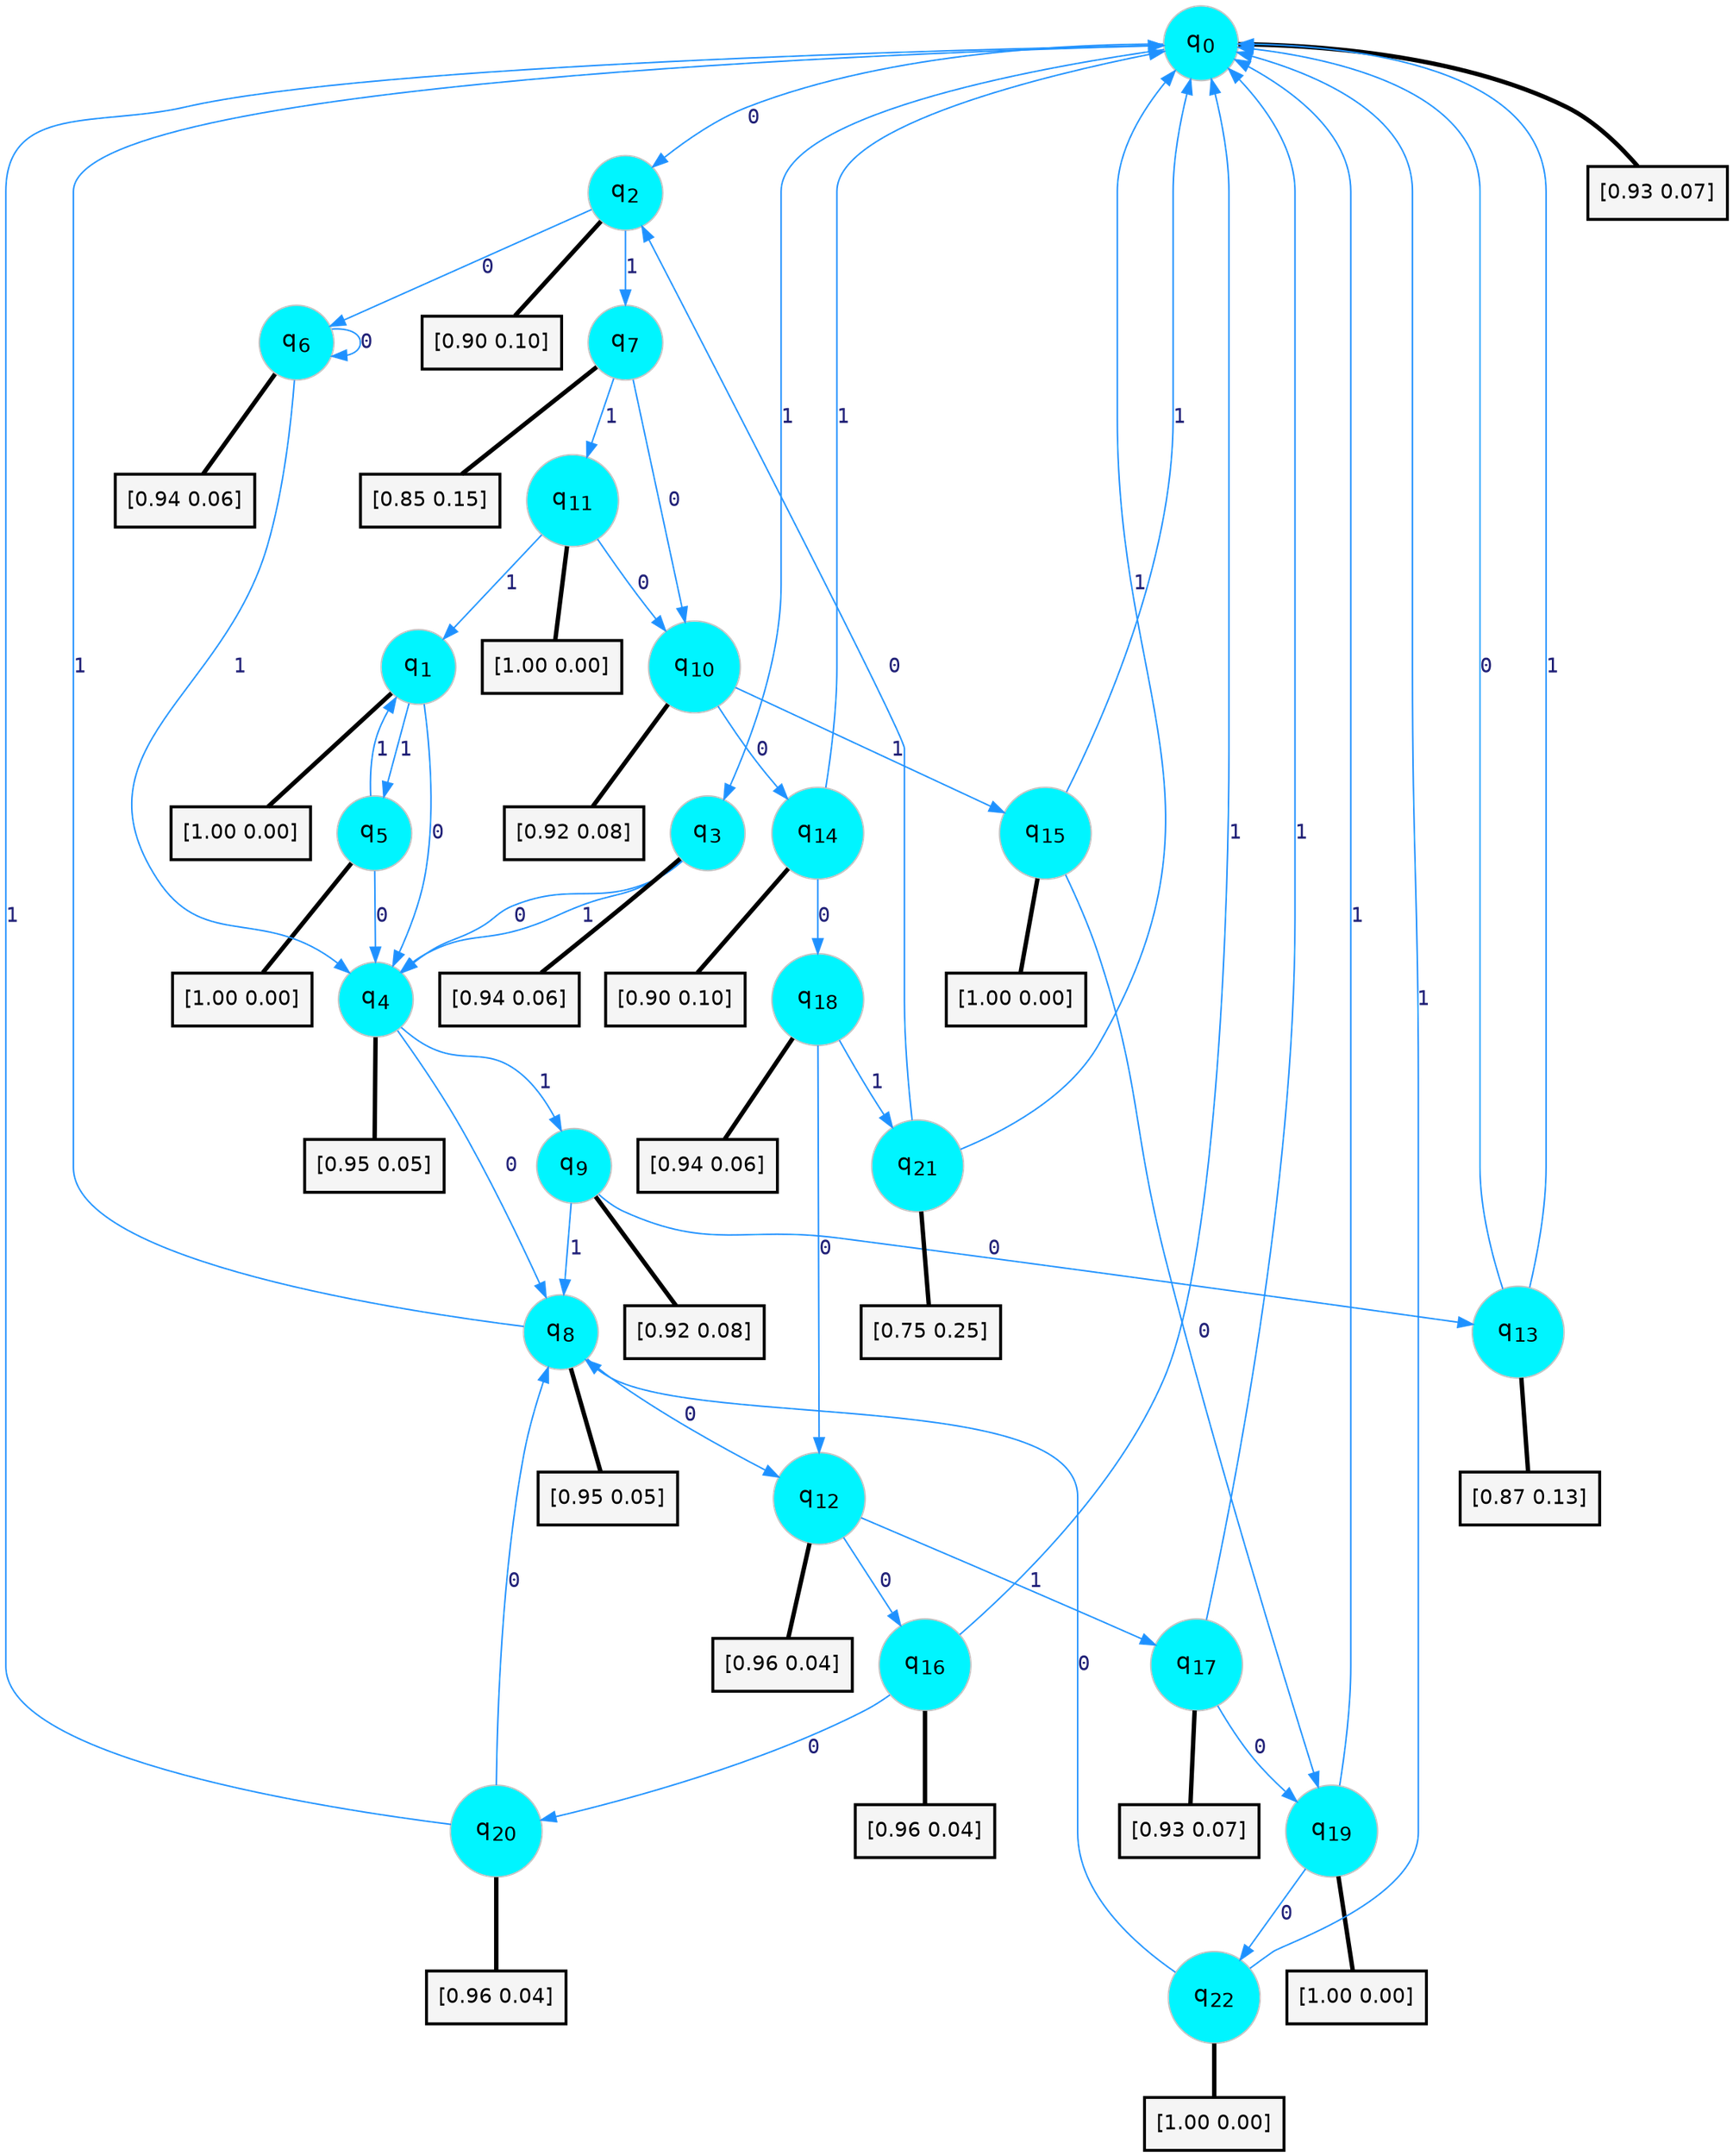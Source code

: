 digraph G {
graph [
bgcolor=transparent, dpi=300, rankdir=TD, size="40,25"];
node [
color=gray, fillcolor=turquoise1, fontcolor=black, fontname=Helvetica, fontsize=16, fontweight=bold, shape=circle, style=filled];
edge [
arrowsize=1, color=dodgerblue1, fontcolor=midnightblue, fontname=courier, fontweight=bold, penwidth=1, style=solid, weight=20];
0[label=<q<SUB>0</SUB>>];
1[label=<q<SUB>1</SUB>>];
2[label=<q<SUB>2</SUB>>];
3[label=<q<SUB>3</SUB>>];
4[label=<q<SUB>4</SUB>>];
5[label=<q<SUB>5</SUB>>];
6[label=<q<SUB>6</SUB>>];
7[label=<q<SUB>7</SUB>>];
8[label=<q<SUB>8</SUB>>];
9[label=<q<SUB>9</SUB>>];
10[label=<q<SUB>10</SUB>>];
11[label=<q<SUB>11</SUB>>];
12[label=<q<SUB>12</SUB>>];
13[label=<q<SUB>13</SUB>>];
14[label=<q<SUB>14</SUB>>];
15[label=<q<SUB>15</SUB>>];
16[label=<q<SUB>16</SUB>>];
17[label=<q<SUB>17</SUB>>];
18[label=<q<SUB>18</SUB>>];
19[label=<q<SUB>19</SUB>>];
20[label=<q<SUB>20</SUB>>];
21[label=<q<SUB>21</SUB>>];
22[label=<q<SUB>22</SUB>>];
23[label="[0.93 0.07]", shape=box,fontcolor=black, fontname=Helvetica, fontsize=14, penwidth=2, fillcolor=whitesmoke,color=black];
24[label="[1.00 0.00]", shape=box,fontcolor=black, fontname=Helvetica, fontsize=14, penwidth=2, fillcolor=whitesmoke,color=black];
25[label="[0.90 0.10]", shape=box,fontcolor=black, fontname=Helvetica, fontsize=14, penwidth=2, fillcolor=whitesmoke,color=black];
26[label="[0.94 0.06]", shape=box,fontcolor=black, fontname=Helvetica, fontsize=14, penwidth=2, fillcolor=whitesmoke,color=black];
27[label="[0.95 0.05]", shape=box,fontcolor=black, fontname=Helvetica, fontsize=14, penwidth=2, fillcolor=whitesmoke,color=black];
28[label="[1.00 0.00]", shape=box,fontcolor=black, fontname=Helvetica, fontsize=14, penwidth=2, fillcolor=whitesmoke,color=black];
29[label="[0.94 0.06]", shape=box,fontcolor=black, fontname=Helvetica, fontsize=14, penwidth=2, fillcolor=whitesmoke,color=black];
30[label="[0.85 0.15]", shape=box,fontcolor=black, fontname=Helvetica, fontsize=14, penwidth=2, fillcolor=whitesmoke,color=black];
31[label="[0.95 0.05]", shape=box,fontcolor=black, fontname=Helvetica, fontsize=14, penwidth=2, fillcolor=whitesmoke,color=black];
32[label="[0.92 0.08]", shape=box,fontcolor=black, fontname=Helvetica, fontsize=14, penwidth=2, fillcolor=whitesmoke,color=black];
33[label="[0.92 0.08]", shape=box,fontcolor=black, fontname=Helvetica, fontsize=14, penwidth=2, fillcolor=whitesmoke,color=black];
34[label="[1.00 0.00]", shape=box,fontcolor=black, fontname=Helvetica, fontsize=14, penwidth=2, fillcolor=whitesmoke,color=black];
35[label="[0.96 0.04]", shape=box,fontcolor=black, fontname=Helvetica, fontsize=14, penwidth=2, fillcolor=whitesmoke,color=black];
36[label="[0.87 0.13]", shape=box,fontcolor=black, fontname=Helvetica, fontsize=14, penwidth=2, fillcolor=whitesmoke,color=black];
37[label="[0.90 0.10]", shape=box,fontcolor=black, fontname=Helvetica, fontsize=14, penwidth=2, fillcolor=whitesmoke,color=black];
38[label="[1.00 0.00]", shape=box,fontcolor=black, fontname=Helvetica, fontsize=14, penwidth=2, fillcolor=whitesmoke,color=black];
39[label="[0.96 0.04]", shape=box,fontcolor=black, fontname=Helvetica, fontsize=14, penwidth=2, fillcolor=whitesmoke,color=black];
40[label="[0.93 0.07]", shape=box,fontcolor=black, fontname=Helvetica, fontsize=14, penwidth=2, fillcolor=whitesmoke,color=black];
41[label="[0.94 0.06]", shape=box,fontcolor=black, fontname=Helvetica, fontsize=14, penwidth=2, fillcolor=whitesmoke,color=black];
42[label="[1.00 0.00]", shape=box,fontcolor=black, fontname=Helvetica, fontsize=14, penwidth=2, fillcolor=whitesmoke,color=black];
43[label="[0.96 0.04]", shape=box,fontcolor=black, fontname=Helvetica, fontsize=14, penwidth=2, fillcolor=whitesmoke,color=black];
44[label="[0.75 0.25]", shape=box,fontcolor=black, fontname=Helvetica, fontsize=14, penwidth=2, fillcolor=whitesmoke,color=black];
45[label="[1.00 0.00]", shape=box,fontcolor=black, fontname=Helvetica, fontsize=14, penwidth=2, fillcolor=whitesmoke,color=black];
0->2 [label=0];
0->3 [label=1];
0->23 [arrowhead=none, penwidth=3,color=black];
1->4 [label=0];
1->5 [label=1];
1->24 [arrowhead=none, penwidth=3,color=black];
2->6 [label=0];
2->7 [label=1];
2->25 [arrowhead=none, penwidth=3,color=black];
3->4 [label=0];
3->4 [label=1];
3->26 [arrowhead=none, penwidth=3,color=black];
4->8 [label=0];
4->9 [label=1];
4->27 [arrowhead=none, penwidth=3,color=black];
5->4 [label=0];
5->1 [label=1];
5->28 [arrowhead=none, penwidth=3,color=black];
6->6 [label=0];
6->4 [label=1];
6->29 [arrowhead=none, penwidth=3,color=black];
7->10 [label=0];
7->11 [label=1];
7->30 [arrowhead=none, penwidth=3,color=black];
8->12 [label=0];
8->0 [label=1];
8->31 [arrowhead=none, penwidth=3,color=black];
9->13 [label=0];
9->8 [label=1];
9->32 [arrowhead=none, penwidth=3,color=black];
10->14 [label=0];
10->15 [label=1];
10->33 [arrowhead=none, penwidth=3,color=black];
11->10 [label=0];
11->1 [label=1];
11->34 [arrowhead=none, penwidth=3,color=black];
12->16 [label=0];
12->17 [label=1];
12->35 [arrowhead=none, penwidth=3,color=black];
13->0 [label=0];
13->0 [label=1];
13->36 [arrowhead=none, penwidth=3,color=black];
14->18 [label=0];
14->0 [label=1];
14->37 [arrowhead=none, penwidth=3,color=black];
15->19 [label=0];
15->0 [label=1];
15->38 [arrowhead=none, penwidth=3,color=black];
16->20 [label=0];
16->0 [label=1];
16->39 [arrowhead=none, penwidth=3,color=black];
17->19 [label=0];
17->0 [label=1];
17->40 [arrowhead=none, penwidth=3,color=black];
18->12 [label=0];
18->21 [label=1];
18->41 [arrowhead=none, penwidth=3,color=black];
19->22 [label=0];
19->0 [label=1];
19->42 [arrowhead=none, penwidth=3,color=black];
20->8 [label=0];
20->0 [label=1];
20->43 [arrowhead=none, penwidth=3,color=black];
21->2 [label=0];
21->0 [label=1];
21->44 [arrowhead=none, penwidth=3,color=black];
22->8 [label=0];
22->0 [label=1];
22->45 [arrowhead=none, penwidth=3,color=black];
}
